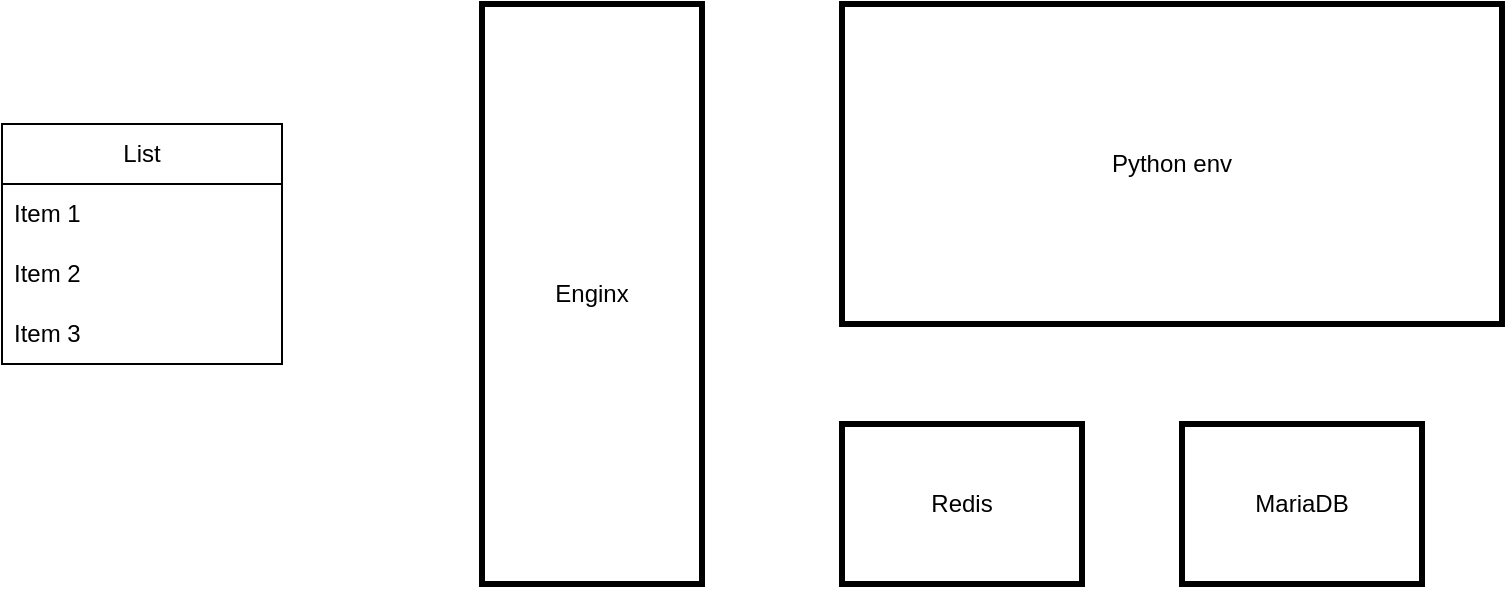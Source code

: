 <mxfile version="21.1.4" type="github">
  <diagram name="arch" id="cb_Fe0OM9b1LJtUCJovs">
    <mxGraphModel dx="1434" dy="717" grid="1" gridSize="10" guides="1" tooltips="1" connect="1" arrows="1" fold="1" page="1" pageScale="1" pageWidth="1100" pageHeight="850" math="0" shadow="0">
      <root>
        <mxCell id="0" />
        <mxCell id="1" parent="0" />
        <mxCell id="88OriqfSgkx502AZbmb3-1" value="Python env" style="rounded=0;whiteSpace=wrap;html=1;strokeWidth=3;" parent="1" vertex="1">
          <mxGeometry x="500" y="320" width="330" height="160" as="geometry" />
        </mxCell>
        <mxCell id="88OriqfSgkx502AZbmb3-2" value="Redis" style="rounded=0;whiteSpace=wrap;html=1;strokeWidth=3;" parent="1" vertex="1">
          <mxGeometry x="500" y="530" width="120" height="80" as="geometry" />
        </mxCell>
        <mxCell id="88OriqfSgkx502AZbmb3-3" value="MariaDB" style="rounded=0;whiteSpace=wrap;html=1;strokeWidth=3;" parent="1" vertex="1">
          <mxGeometry x="670" y="530" width="120" height="80" as="geometry" />
        </mxCell>
        <mxCell id="88OriqfSgkx502AZbmb3-4" value="Enginx" style="rounded=0;whiteSpace=wrap;html=1;strokeWidth=3;" parent="1" vertex="1">
          <mxGeometry x="320" y="320" width="110" height="290" as="geometry" />
        </mxCell>
        <mxCell id="88OriqfSgkx502AZbmb3-5" value="List" style="swimlane;fontStyle=0;childLayout=stackLayout;horizontal=1;startSize=30;horizontalStack=0;resizeParent=1;resizeParentMax=0;resizeLast=0;collapsible=1;marginBottom=0;whiteSpace=wrap;html=1;" parent="1" vertex="1">
          <mxGeometry x="80" y="380" width="140" height="120" as="geometry" />
        </mxCell>
        <mxCell id="88OriqfSgkx502AZbmb3-6" value="Item 1" style="text;strokeColor=none;fillColor=none;align=left;verticalAlign=middle;spacingLeft=4;spacingRight=4;overflow=hidden;points=[[0,0.5],[1,0.5]];portConstraint=eastwest;rotatable=0;whiteSpace=wrap;html=1;" parent="88OriqfSgkx502AZbmb3-5" vertex="1">
          <mxGeometry y="30" width="140" height="30" as="geometry" />
        </mxCell>
        <mxCell id="88OriqfSgkx502AZbmb3-7" value="Item 2" style="text;strokeColor=none;fillColor=none;align=left;verticalAlign=middle;spacingLeft=4;spacingRight=4;overflow=hidden;points=[[0,0.5],[1,0.5]];portConstraint=eastwest;rotatable=0;whiteSpace=wrap;html=1;" parent="88OriqfSgkx502AZbmb3-5" vertex="1">
          <mxGeometry y="60" width="140" height="30" as="geometry" />
        </mxCell>
        <mxCell id="88OriqfSgkx502AZbmb3-8" value="Item 3" style="text;strokeColor=none;fillColor=none;align=left;verticalAlign=middle;spacingLeft=4;spacingRight=4;overflow=hidden;points=[[0,0.5],[1,0.5]];portConstraint=eastwest;rotatable=0;whiteSpace=wrap;html=1;" parent="88OriqfSgkx502AZbmb3-5" vertex="1">
          <mxGeometry y="90" width="140" height="30" as="geometry" />
        </mxCell>
      </root>
    </mxGraphModel>
  </diagram>
</mxfile>
